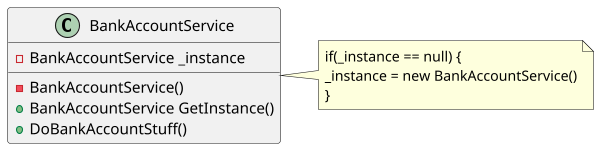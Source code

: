 @startuml Singleton
scale 600*600

class BankAccountService{
    -BankAccountService _instance
    -BankAccountService()
    +BankAccountService GetInstance()
    +DoBankAccountStuff()
}
note right: if(_instance == null) {\n_instance = new BankAccountService()\n}
@enduml